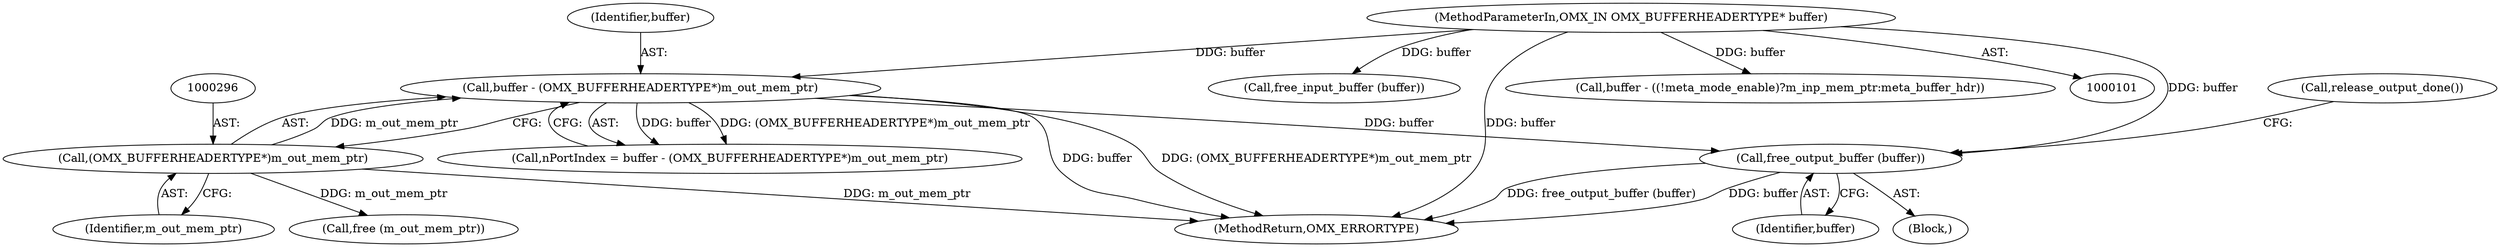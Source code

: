 digraph "0_Android_89913d7df36dbeb458ce165856bd6505a2ec647d@API" {
"1000327" [label="(Call,free_output_buffer (buffer))"];
"1000293" [label="(Call,buffer - (OMX_BUFFERHEADERTYPE*)m_out_mem_ptr)"];
"1000104" [label="(MethodParameterIn,OMX_IN OMX_BUFFERHEADERTYPE* buffer)"];
"1000295" [label="(Call,(OMX_BUFFERHEADERTYPE*)m_out_mem_ptr)"];
"1000327" [label="(Call,free_output_buffer (buffer))"];
"1000317" [label="(Block,)"];
"1000328" [label="(Identifier,buffer)"];
"1000219" [label="(Call,free_input_buffer (buffer))"];
"1000104" [label="(MethodParameterIn,OMX_IN OMX_BUFFERHEADERTYPE* buffer)"];
"1000297" [label="(Identifier,m_out_mem_ptr)"];
"1000340" [label="(Call,free (m_out_mem_ptr))"];
"1000295" [label="(Call,(OMX_BUFFERHEADERTYPE*)m_out_mem_ptr)"];
"1000432" [label="(MethodReturn,OMX_ERRORTYPE)"];
"1000291" [label="(Call,nPortIndex = buffer - (OMX_BUFFERHEADERTYPE*)m_out_mem_ptr)"];
"1000188" [label="(Call,buffer - ((!meta_mode_enable)?m_inp_mem_ptr:meta_buffer_hdr))"];
"1000293" [label="(Call,buffer - (OMX_BUFFERHEADERTYPE*)m_out_mem_ptr)"];
"1000294" [label="(Identifier,buffer)"];
"1000330" [label="(Call,release_output_done())"];
"1000327" -> "1000317"  [label="AST: "];
"1000327" -> "1000328"  [label="CFG: "];
"1000328" -> "1000327"  [label="AST: "];
"1000330" -> "1000327"  [label="CFG: "];
"1000327" -> "1000432"  [label="DDG: buffer"];
"1000327" -> "1000432"  [label="DDG: free_output_buffer (buffer)"];
"1000293" -> "1000327"  [label="DDG: buffer"];
"1000104" -> "1000327"  [label="DDG: buffer"];
"1000293" -> "1000291"  [label="AST: "];
"1000293" -> "1000295"  [label="CFG: "];
"1000294" -> "1000293"  [label="AST: "];
"1000295" -> "1000293"  [label="AST: "];
"1000291" -> "1000293"  [label="CFG: "];
"1000293" -> "1000432"  [label="DDG: buffer"];
"1000293" -> "1000432"  [label="DDG: (OMX_BUFFERHEADERTYPE*)m_out_mem_ptr"];
"1000293" -> "1000291"  [label="DDG: buffer"];
"1000293" -> "1000291"  [label="DDG: (OMX_BUFFERHEADERTYPE*)m_out_mem_ptr"];
"1000104" -> "1000293"  [label="DDG: buffer"];
"1000295" -> "1000293"  [label="DDG: m_out_mem_ptr"];
"1000104" -> "1000101"  [label="AST: "];
"1000104" -> "1000432"  [label="DDG: buffer"];
"1000104" -> "1000188"  [label="DDG: buffer"];
"1000104" -> "1000219"  [label="DDG: buffer"];
"1000295" -> "1000297"  [label="CFG: "];
"1000296" -> "1000295"  [label="AST: "];
"1000297" -> "1000295"  [label="AST: "];
"1000295" -> "1000432"  [label="DDG: m_out_mem_ptr"];
"1000295" -> "1000340"  [label="DDG: m_out_mem_ptr"];
}
